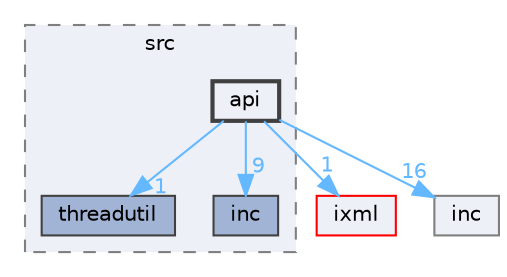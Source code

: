 digraph "/Users/mylhyz/Downloads/libupnp-1.14.18/upnp/src/api"
{
 // LATEX_PDF_SIZE
  bgcolor="transparent";
  edge [fontname=Helvetica,fontsize=10,labelfontname=Helvetica,labelfontsize=10];
  node [fontname=Helvetica,fontsize=10,shape=box,height=0.2,width=0.4];
  compound=true
  subgraph clusterdir_9eafd26b178b581de33acfe950a9348a {
    graph [ bgcolor="#edf0f7", pencolor="grey50", label="src", fontname=Helvetica,fontsize=10 style="filled,dashed", URL="dir_9eafd26b178b581de33acfe950a9348a.html",tooltip=""]
  dir_b55379a609a24e9497a7ea9c4103a8a7 [label="threadutil", fillcolor="#a2b4d6", color="grey25", style="filled", URL="dir_b55379a609a24e9497a7ea9c4103a8a7.html",tooltip=""];
  dir_be5f34028fa5c62f24311a29a5bbedc5 [label="inc", fillcolor="#a2b4d6", color="grey25", style="filled", URL="dir_be5f34028fa5c62f24311a29a5bbedc5.html",tooltip=""];
  dir_0f56498dfdcdcadea394486332c777ce [label="api", fillcolor="#edf0f7", color="grey25", style="filled,bold", URL="dir_0f56498dfdcdcadea394486332c777ce.html",tooltip=""];
  }
  dir_31beb016aa6d7229478e8618a61a6722 [label="ixml", fillcolor="#edf0f7", color="red", style="filled", URL="dir_31beb016aa6d7229478e8618a61a6722.html",tooltip=""];
  dir_3da35c713fa963ae049913675ac870d6 [label="inc", fillcolor="#edf0f7", color="grey50", style="filled", URL="dir_3da35c713fa963ae049913675ac870d6.html",tooltip=""];
  dir_0f56498dfdcdcadea394486332c777ce->dir_31beb016aa6d7229478e8618a61a6722 [headlabel="1", labeldistance=1.5 headhref="dir_000000_000011.html" href="dir_000000_000011.html" color="steelblue1" fontcolor="steelblue1"];
  dir_0f56498dfdcdcadea394486332c777ce->dir_3da35c713fa963ae049913675ac870d6 [headlabel="16", labeldistance=1.5 headhref="dir_000000_000009.html" href="dir_000000_000009.html" color="steelblue1" fontcolor="steelblue1"];
  dir_0f56498dfdcdcadea394486332c777ce->dir_b55379a609a24e9497a7ea9c4103a8a7 [headlabel="1", labeldistance=1.5 headhref="dir_000000_000021.html" href="dir_000000_000021.html" color="steelblue1" fontcolor="steelblue1"];
  dir_0f56498dfdcdcadea394486332c777ce->dir_be5f34028fa5c62f24311a29a5bbedc5 [headlabel="9", labeldistance=1.5 headhref="dir_000000_000010.html" href="dir_000000_000010.html" color="steelblue1" fontcolor="steelblue1"];
}
